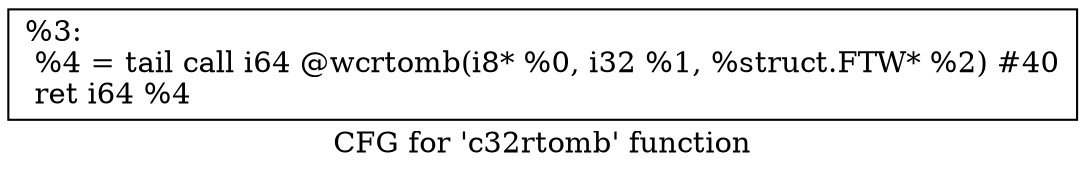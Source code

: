 digraph "CFG for 'c32rtomb' function" {
	label="CFG for 'c32rtomb' function";

	Node0x1f86ad0 [shape=record,label="{%3:\l  %4 = tail call i64 @wcrtomb(i8* %0, i32 %1, %struct.FTW* %2) #40\l  ret i64 %4\l}"];
}
